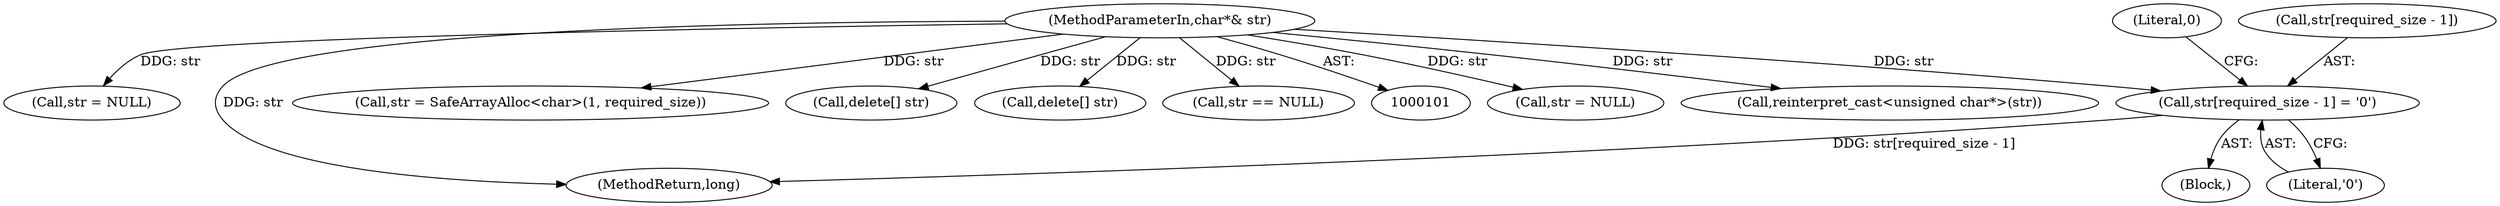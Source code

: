 digraph "0_Android_cc274e2abe8b2a6698a5c47d8aa4bb45f1f9538d_65@array" {
"1000167" [label="(Call,str[required_size - 1] = '\0')"];
"1000105" [label="(MethodParameterIn,char*& str)"];
"1000173" [label="(Literal,'\0')"];
"1000109" [label="(Call,str = NULL)"];
"1000106" [label="(Block,)"];
"1000147" [label="(Call,reinterpret_cast<unsigned char*>(str))"];
"1000162" [label="(Call,str = NULL)"];
"1000176" [label="(MethodReturn,long)"];
"1000175" [label="(Literal,0)"];
"1000105" [label="(MethodParameterIn,char*& str)"];
"1000130" [label="(Call,str = SafeArrayAlloc<char>(1, required_size))"];
"1000160" [label="(Call,delete[] str)"];
"1000168" [label="(Call,str[required_size - 1])"];
"1000167" [label="(Call,str[required_size - 1] = '\0')"];
"1000107" [label="(Call,delete[] str)"];
"1000140" [label="(Call,str == NULL)"];
"1000167" -> "1000106"  [label="AST: "];
"1000167" -> "1000173"  [label="CFG: "];
"1000168" -> "1000167"  [label="AST: "];
"1000173" -> "1000167"  [label="AST: "];
"1000175" -> "1000167"  [label="CFG: "];
"1000167" -> "1000176"  [label="DDG: str[required_size - 1]"];
"1000105" -> "1000167"  [label="DDG: str"];
"1000105" -> "1000101"  [label="AST: "];
"1000105" -> "1000176"  [label="DDG: str"];
"1000105" -> "1000107"  [label="DDG: str"];
"1000105" -> "1000109"  [label="DDG: str"];
"1000105" -> "1000130"  [label="DDG: str"];
"1000105" -> "1000140"  [label="DDG: str"];
"1000105" -> "1000147"  [label="DDG: str"];
"1000105" -> "1000160"  [label="DDG: str"];
"1000105" -> "1000162"  [label="DDG: str"];
}
